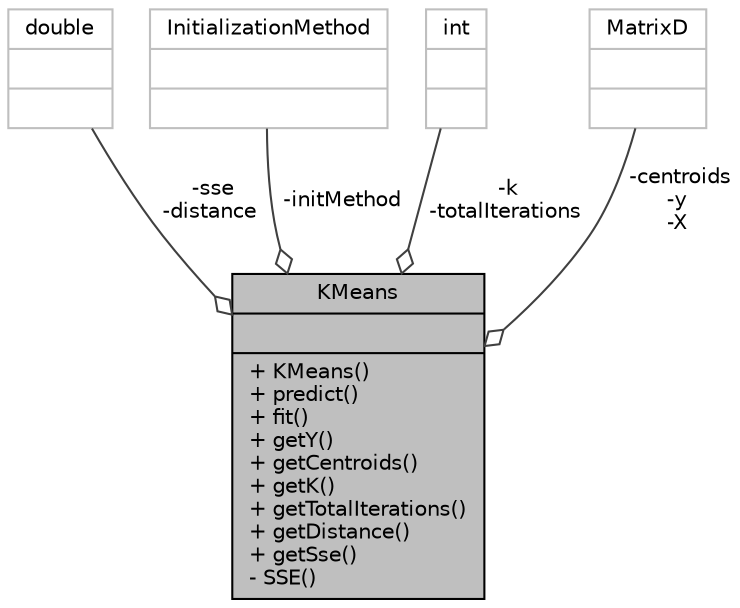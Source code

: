 digraph "KMeans"
{
  bgcolor="transparent";
  edge [fontname="Helvetica",fontsize="10",labelfontname="Helvetica",labelfontsize="10"];
  node [fontname="Helvetica",fontsize="10",shape=record];
  Node1 [label="{KMeans\n||+ KMeans()\l+ predict()\l+ fit()\l+ getY()\l+ getCentroids()\l+ getK()\l+ getTotalIterations()\l+ getDistance()\l+ getSse()\l- SSE()\l}",height=0.2,width=0.4,color="black", fillcolor="grey75", style="filled", fontcolor="black"];
  Node2 -> Node1 [color="grey25",fontsize="10",style="solid",label=" -sse\n-distance" ,arrowhead="odiamond",fontname="Helvetica"];
  Node2 [label="{double\n||}",height=0.2,width=0.4,color="grey75"];
  Node3 -> Node1 [color="grey25",fontsize="10",style="solid",label=" -initMethod" ,arrowhead="odiamond",fontname="Helvetica"];
  Node3 [label="{InitializationMethod\n||}",height=0.2,width=0.4,color="grey75"];
  Node4 -> Node1 [color="grey25",fontsize="10",style="solid",label=" -k\n-totalIterations" ,arrowhead="odiamond",fontname="Helvetica"];
  Node4 [label="{int\n||}",height=0.2,width=0.4,color="grey75"];
  Node5 -> Node1 [color="grey25",fontsize="10",style="solid",label=" -centroids\n-y\n-X" ,arrowhead="odiamond",fontname="Helvetica"];
  Node5 [label="{MatrixD\n||}",height=0.2,width=0.4,color="grey75"];
}
